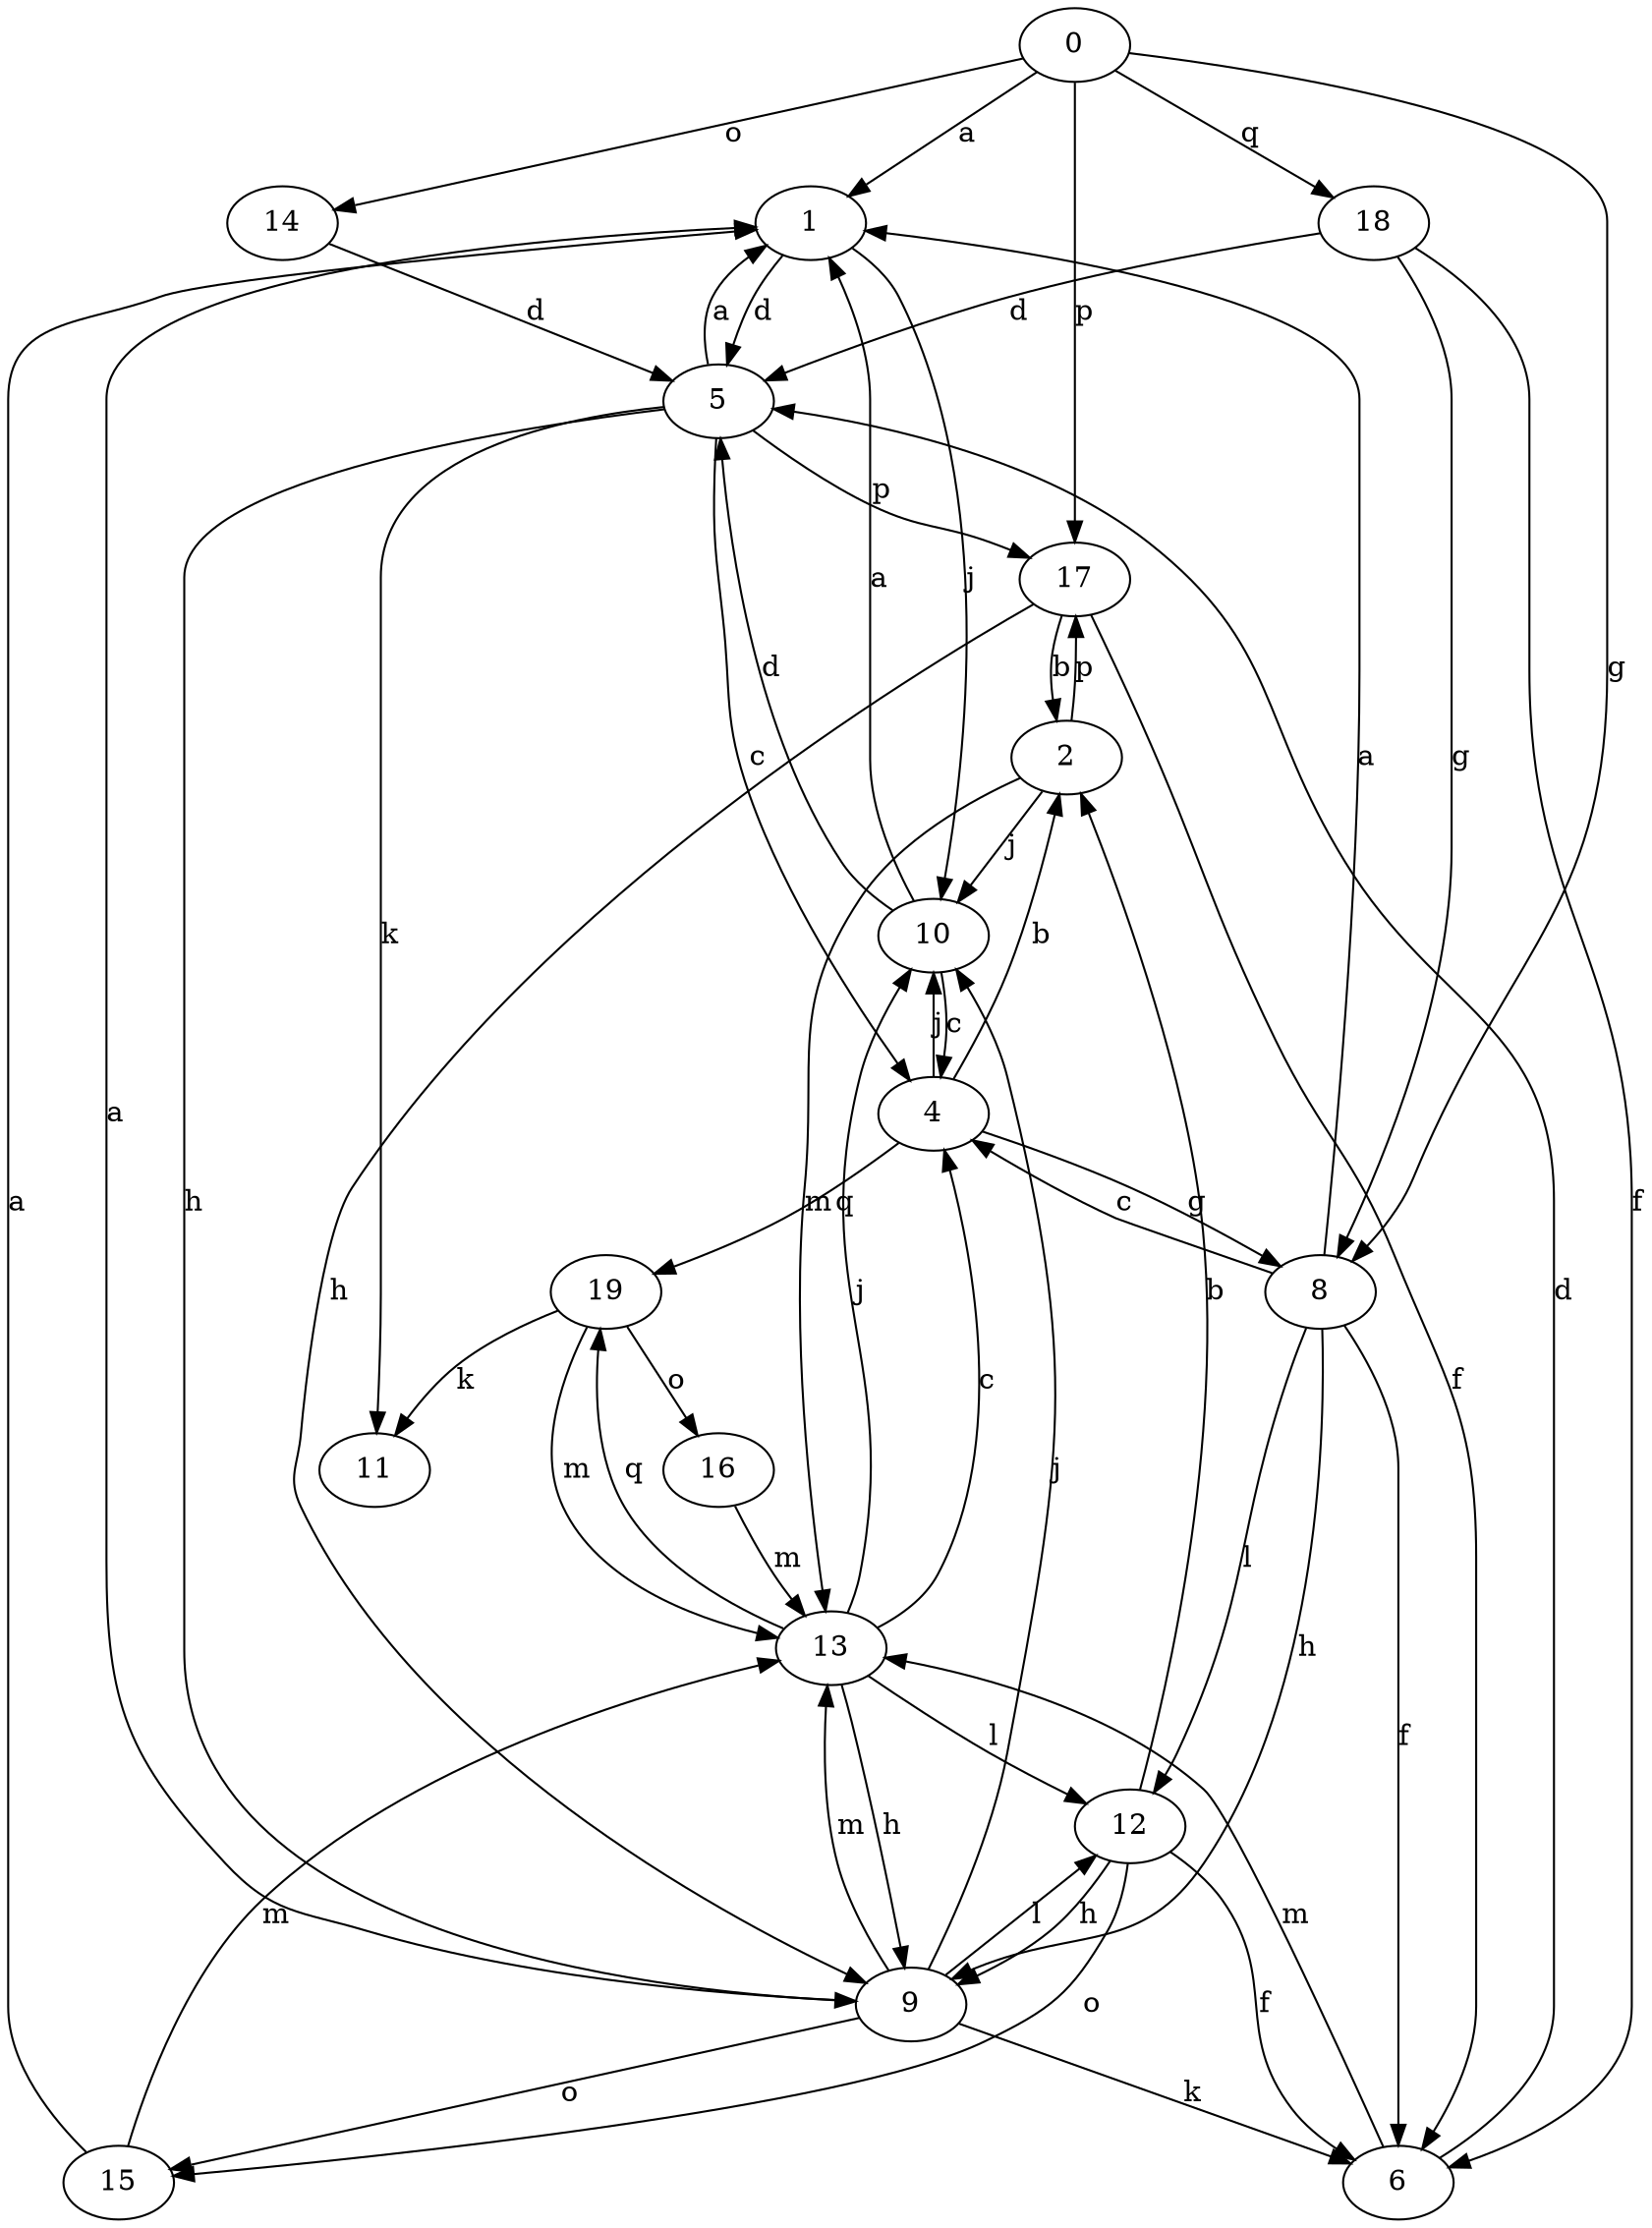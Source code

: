 strict digraph  {
1;
2;
4;
5;
6;
8;
9;
10;
11;
12;
13;
14;
15;
16;
17;
18;
19;
0;
1 -> 5  [label=d];
1 -> 10  [label=j];
2 -> 10  [label=j];
2 -> 13  [label=m];
2 -> 17  [label=p];
4 -> 2  [label=b];
4 -> 8  [label=g];
4 -> 10  [label=j];
4 -> 19  [label=q];
5 -> 1  [label=a];
5 -> 4  [label=c];
5 -> 9  [label=h];
5 -> 11  [label=k];
5 -> 17  [label=p];
6 -> 5  [label=d];
6 -> 13  [label=m];
8 -> 1  [label=a];
8 -> 4  [label=c];
8 -> 6  [label=f];
8 -> 9  [label=h];
8 -> 12  [label=l];
9 -> 1  [label=a];
9 -> 10  [label=j];
9 -> 12  [label=l];
9 -> 13  [label=m];
9 -> 15  [label=o];
9 -> 6  [label=k];
10 -> 1  [label=a];
10 -> 4  [label=c];
10 -> 5  [label=d];
12 -> 2  [label=b];
12 -> 6  [label=f];
12 -> 9  [label=h];
12 -> 15  [label=o];
13 -> 4  [label=c];
13 -> 9  [label=h];
13 -> 10  [label=j];
13 -> 12  [label=l];
13 -> 19  [label=q];
14 -> 5  [label=d];
15 -> 1  [label=a];
15 -> 13  [label=m];
16 -> 13  [label=m];
17 -> 2  [label=b];
17 -> 6  [label=f];
17 -> 9  [label=h];
18 -> 5  [label=d];
18 -> 6  [label=f];
18 -> 8  [label=g];
19 -> 11  [label=k];
19 -> 13  [label=m];
19 -> 16  [label=o];
0 -> 1  [label=a];
0 -> 8  [label=g];
0 -> 14  [label=o];
0 -> 17  [label=p];
0 -> 18  [label=q];
}
